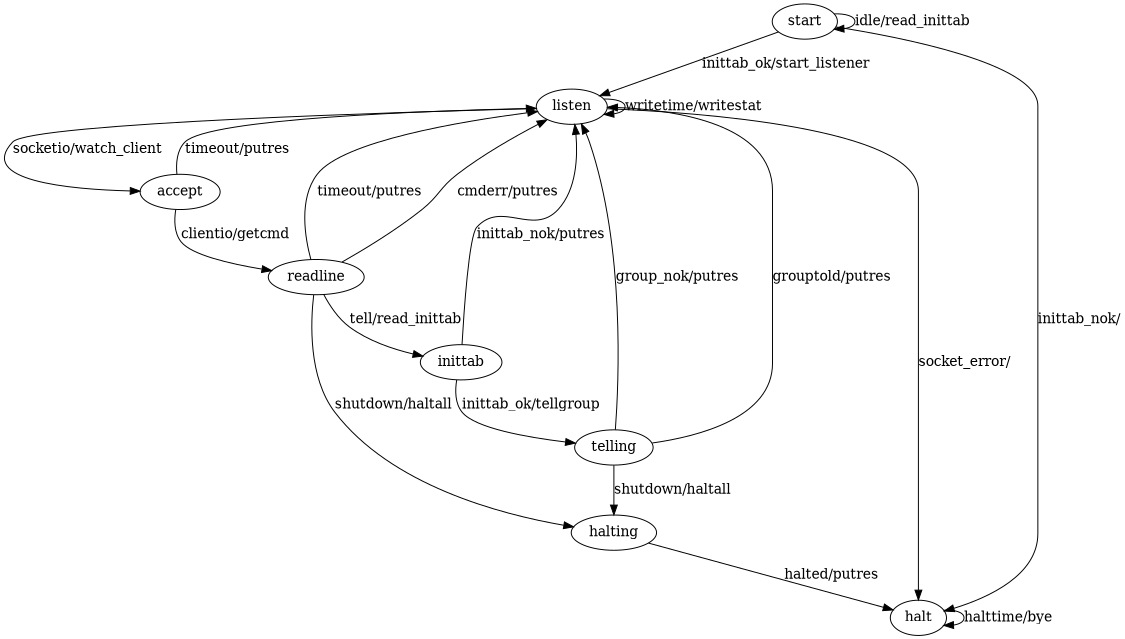 digraph "Cluster::Init::DFA::Daemon"
{
  
  size="7.5,10";
  //rankdir=LR;
  //ratio=fill;


  //async: 
  start -> start [label="idle/read_inittab"];
  start -> listen [label="inittab_ok/start_listener"];
  //async: socketio
  start -> halt [label="inittab_nok/"];
  listen -> accept [label="socketio/watch_client"];
  //async: socketio clientio
  listen -> halt [label="socket_error/"];
  listen -> listen [label="writetime/writestat"];
  accept -> readline [label="clientio/getcmd"];
  accept -> listen [label="timeout/putres"];
  readline -> listen [label="timeout/putres"];
  readline -> listen [label="cmderr/putres"];
  readline -> inittab [label="tell/read_inittab"];
  readline -> halting [label="shutdown/haltall"];
  inittab -> listen [label="inittab_nok/putres"];
  inittab -> telling [label="inittab_ok/tellgroup"];
  telling -> listen [label="group_nok/putres"];
  telling -> listen [label="grouptold/putres"];
  telling -> halting [label="shutdown/haltall"];
  halting -> halt [label="halted/putres"];
  halt -> halt [label="halttime/bye"];

}
